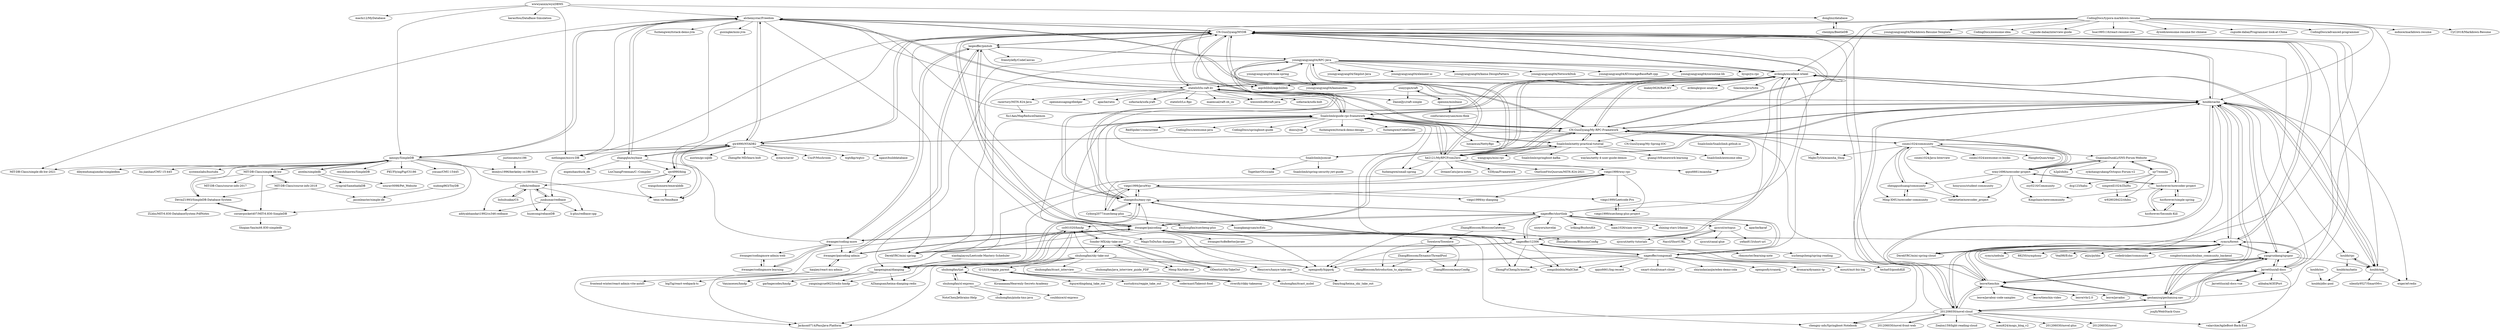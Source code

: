 digraph G {
"alchemystar/Freedom" -> "CN-GuoZiyang/MYDB"
"alchemystar/Freedom" -> "stateIs0/lu-raft-kv"
"alchemystar/Freedom" -> "qw4990/NYADB2"
"alchemystar/Freedom" -> "fuzhengwei/itstack-demo-jvm" ["e"=1]
"alchemystar/Freedom" -> "guxingke/mini-jvm" ["e"=1]
"alchemystar/Freedom" -> "iamxpy/SimpleDB"
"alchemystar/Freedom" -> "qw4990/blog"
"alchemystar/Freedom" -> "zhangqhn/mybase"
"alchemystar/Freedom" -> "Snailclimb/guide-rpc-framework"
"alchemystar/Freedom" -> "nothingax/micro-DB"
"alchemystar/Freedom" -> "CN-GuoZiyang/My-RPC-Framework"
"alchemystar/Freedom" -> "wenweihu86/raft-java" ["e"=1]
"alchemystar/Freedom" -> "MIT-DB-Class/simple-db-hw-2021" ["e"=1]
"alchemystar/Freedom" -> "DerekYRC/mini-spring" ["e"=1]
"alchemystar/Freedom" -> "DerekYRC/mini-spring-cloud" ["e"=1]
"MIT-DB-Class/course-info-2018" -> "MIT-DB-Class/simple-db-hw"
"MIT-DB-Class/course-info-2018" -> "jasonleaster/simple-db"
"MIT-DB-Class/course-info-2018" -> "DevinZ1993/SimpleDB-Database-System"
"stateIs0/lu-raft-kv" -> "wenweihu86/raft-java" ["e"=1]
"stateIs0/lu-raft-kv" -> "CN-GuoZiyang/MYDB"
"stateIs0/lu-raft-kv" -> "sofastack/sofa-jraft" ["e"=1]
"stateIs0/lu-raft-kv" -> "stateIs0/Lu-Rpc" ["e"=1]
"stateIs0/lu-raft-kv" -> "alchemystar/Freedom"
"stateIs0/lu-raft-kv" -> "erdengk/excellent-wheel"
"stateIs0/lu-raft-kv" -> "DanielJyc/raft-simple"
"stateIs0/lu-raft-kv" -> "Snailclimb/guide-rpc-framework"
"stateIs0/lu-raft-kv" -> "maemual/raft-zh_cn" ["e"=1]
"stateIs0/lu-raft-kv" -> "sofastack/sofa-bolt" ["e"=1]
"stateIs0/lu-raft-kv" -> "CN-GuoZiyang/My-RPC-Framework"
"stateIs0/lu-raft-kv" -> "razertory/MIT6.824-Java"
"stateIs0/lu-raft-kv" -> "openmessaging/dledger" ["e"=1]
"stateIs0/lu-raft-kv" -> "houbb/cache"
"stateIs0/lu-raft-kv" -> "apache/ratis" ["e"=1]
"GuannanDunkLi/SNS-Forum-Website" -> "wmy1696/nowcoder-project"
"GuannanDunkLi/SNS-Forum-Website" -> "hzcforever/nowcoder-project"
"GuannanDunkLi/SNS-Forum-Website" -> "sjr7/wenda"
"GuannanDunkLi/SNS-Forum-Website" -> "h2pl/zhihu" ["e"=1]
"GuannanDunkLi/SNS-Forum-Website" -> "zsy0216/Community"
"GuannanDunkLi/SNS-Forum-Website" -> "zykzhangyukang/Octopus-Forum-v2" ["e"=1]
"wwwyanxin/wyxDBMS" -> "machi12/MyDatabase"
"wwwyanxin/wyxDBMS" -> "karasHou/DataBase-Simulation"
"wwwyanxin/wyxDBMS" -> "nothingax/micro-DB"
"wwwyanxin/wyxDBMS" -> "iamxpy/SimpleDB"
"wwwyanxin/wyxDBMS" -> "donglinz/database"
"wwwyanxin/wyxDBMS" -> "alchemystar/Freedom"
"openinx/minibase" -> "xnnyygn/xraft"
"openinx/minibase" -> "confucianzuoyuan/mini-flink" ["e"=1]
"zhangqhn/mybase" -> "qw4990/NYADB2"
"zhangqhn/mybase" -> "tenn-cn/TennBase"
"zhangqhn/mybase" -> "alchemystar/Freedom"
"zhangqhn/mybase" -> "enpeizhao/duck_db" ["e"=1]
"zhangqhn/mybase" -> "qw4990/blog"
"zhangqhn/mybase" -> "LiuChangFreeman/C--Compiler" ["e"=1]
"wangzhonnew/emeralddb" -> "qw4990/blog"
"wangzhonnew/emeralddb" -> "tenn-cn/TennBase"
"MIT-DB-Class/simple-db-hw" -> "MIT-DB-Class/course-info-2018"
"MIT-DB-Class/simple-db-hw" -> "cornerpocket407/MIT-6.830-SimpleDB"
"MIT-DB-Class/simple-db-hw" -> "MIT-DB-Class/course-info-2017"
"MIT-DB-Class/simple-db-hw" -> "DevinZ1993/SimpleDB-Database-System"
"MIT-DB-Class/simple-db-hw" -> "iamxpy/SimpleDB"
"yifeih/redbase" -> "junkumar/redbase"
"yifeih/redbase" -> "huzecong/rebaseDB"
"yifeih/redbase" -> "adityabhandari1992/cs346-redbase"
"yifeih/redbase" -> "li-plus/redbase-cpp"
"yifeih/redbase" -> "lishuhuakai/CS"
"xnnyygn/xraft" -> "wenweihu86/raft-java" ["e"=1]
"xnnyygn/xraft" -> "openinx/minibase"
"xnnyygn/xraft" -> "DanielJyc/raft-simple"
"sjr7/wenda" -> "songwell1024/ZhiHu"
"sjr7/wenda" -> "dcg123/hahu"
"sjr7/wenda" -> "GuannanDunkLi/SNS-Forum-Website"
"sjr7/wenda" -> "w928028422/zhihu"
"hzcforever/Seconds-Kill" -> "hzcforever/simple-spring"
"hzcforever/Seconds-Kill" -> "hzcforever/nowcoder-project"
"xudong963/ToyDB" -> "jasonleaster/simple-db"
"hzcforever/nowcoder-project" -> "hzcforever/Seconds-Kill"
"hzcforever/nowcoder-project" -> "hzcforever/simple-spring"
"hzcforever/nowcoder-project" -> "wmy1696/nowcoder-project"
"hzcforever/nowcoder-project" -> "GuannanDunkLi/SNS-Forum-Website"
"hzcforever/nowcoder-project" -> "Kingshaoc/newcommunity"
"songwell1024/ZhiHu" -> "w928028422/zhihu"
"hzcforever/simple-spring" -> "hzcforever/Seconds-Kill"
"hzcforever/simple-spring" -> "hzcforever/nowcoder-project"
"justinsuen/cs186" -> "leonlyu1996/berkeley-cs186-fa18"
"Snailclimb/guide-rpc-framework" -> "CN-GuoZiyang/My-RPC-Framework"
"Snailclimb/guide-rpc-framework" -> "DerekYRC/mini-spring" ["e"=1]
"Snailclimb/guide-rpc-framework" -> "luxiaoxun/NettyRpc" ["e"=1]
"Snailclimb/guide-rpc-framework" -> "CN-GuoZiyang/MYDB"
"Snailclimb/guide-rpc-framework" -> "RedSpider1/concurrent" ["e"=1]
"Snailclimb/guide-rpc-framework" -> "opengoofy/hippo4j" ["e"=1]
"Snailclimb/guide-rpc-framework" -> "CodingDocs/awesome-java" ["e"=1]
"Snailclimb/guide-rpc-framework" -> "fuzhengwei/small-spring" ["e"=1]
"Snailclimb/guide-rpc-framework" -> "he2121/MyRPCFromZero"
"Snailclimb/guide-rpc-framework" -> "CodingDocs/springboot-guide" ["e"=1]
"Snailclimb/guide-rpc-framework" -> "doocs/jvm" ["e"=1]
"Snailclimb/guide-rpc-framework" -> "erdengk/excellent-wheel"
"Snailclimb/guide-rpc-framework" -> "fuzhengwei/itstack-demo-design" ["e"=1]
"Snailclimb/guide-rpc-framework" -> "Snailclimb/netty-practical-tutorial"
"Snailclimb/guide-rpc-framework" -> "fuzhengwei/CodeGuide" ["e"=1]
"CN-GuoZiyang/My-RPC-Framework" -> "Snailclimb/guide-rpc-framework"
"CN-GuoZiyang/My-RPC-Framework" -> "CN-GuoZiyang/MYDB"
"CN-GuoZiyang/My-RPC-Framework" -> "he2121/MyRPCFromZero"
"CN-GuoZiyang/My-RPC-Framework" -> "erdengk/excellent-wheel"
"CN-GuoZiyang/My-RPC-Framework" -> "houbb/cache"
"CN-GuoZiyang/My-RPC-Framework" -> "cosen1024/community"
"CN-GuoZiyang/My-RPC-Framework" -> "stateIs0/lu-raft-kv"
"CN-GuoZiyang/My-RPC-Framework" -> "luxiaoxun/NettyRpc" ["e"=1]
"CN-GuoZiyang/My-RPC-Framework" -> "wmy1696/nowcoder-project"
"CN-GuoZiyang/My-RPC-Framework" -> "qqxx6661/miaosha" ["e"=1]
"CN-GuoZiyang/My-RPC-Framework" -> "qw4990/NYADB2"
"CN-GuoZiyang/My-RPC-Framework" -> "Snailclimb/netty-practical-tutorial"
"CN-GuoZiyang/My-RPC-Framework" -> "CN-GuoZiyang/My-Spring-IOC"
"CN-GuoZiyang/My-RPC-Framework" -> "MaJesTySA/miaosha_Shop" ["e"=1]
"CN-GuoZiyang/My-RPC-Framework" -> "alchemystar/Freedom"
"he2121/MyRPCFromZero" -> "CN-GuoZiyang/My-RPC-Framework"
"he2121/MyRPCFromZero" -> "youngyangyang04/RPC-Java"
"he2121/MyRPCFromZero" -> "Snailclimb/guide-rpc-framework"
"he2121/MyRPCFromZero" -> "erdengk/excellent-wheel"
"he2121/MyRPCFromZero" -> "CN-GuoZiyang/MYDB"
"he2121/MyRPCFromZero" -> "stateIs0/lu-raft-kv"
"he2121/MyRPCFromZero" -> "houbb/cache"
"he2121/MyRPCFromZero" -> "Snailclimb/netty-practical-tutorial"
"he2121/MyRPCFromZero" -> "fuzhengwei/small-spring" ["e"=1]
"he2121/MyRPCFromZero" -> "DerekYRC/mini-spring" ["e"=1]
"he2121/MyRPCFromZero" -> "YZHyaa/Framework"
"he2121/MyRPCFromZero" -> "viego1999/wxy-rpc"
"he2121/MyRPCFromZero" -> "OneSizeFitsQuorum/MIT6.824-2021" ["e"=1]
"he2121/MyRPCFromZero" -> "DreamCats/java-notes" ["e"=1]
"he2121/MyRPCFromZero" -> "qqxx6661/miaosha" ["e"=1]
"CodingDocs/typora-markdown-resume" -> "yangrunkang/upupor"
"CodingDocs/typora-markdown-resume" -> "mdnice/markdown-resume" ["e"=1]
"CodingDocs/typora-markdown-resume" -> "CyC2018/Markdown-Resume" ["e"=1]
"CodingDocs/typora-markdown-resume" -> "youngyangyang04/Markdown-Resume-Template" ["e"=1]
"CodingDocs/typora-markdown-resume" -> "CodingDocs/awesome-idea" ["e"=1]
"CodingDocs/typora-markdown-resume" -> "csguide-dabai/interview-guide" ["e"=1]
"CodingDocs/typora-markdown-resume" -> "Snailclimb/netty-practical-tutorial"
"CodingDocs/typora-markdown-resume" -> "erdengk/excellent-wheel"
"CodingDocs/typora-markdown-resume" -> "hua1995116/react-resume-site" ["e"=1]
"CodingDocs/typora-markdown-resume" -> "CN-GuoZiyang/MYDB"
"CodingDocs/typora-markdown-resume" -> "dyweb/awesome-resume-for-chinese" ["e"=1]
"CodingDocs/typora-markdown-resume" -> "csguide-dabai/Programmer-look-at-China" ["e"=1]
"CodingDocs/typora-markdown-resume" -> "CodingDocs/advanced-programmer" ["e"=1]
"CodingDocs/typora-markdown-resume" -> "Snailclimb/guide-rpc-framework"
"CodingDocs/typora-markdown-resume" -> "houbb/cache"
"rymcu/forest" -> "rymcu/nebula"
"rymcu/forest" -> "yangrunkang/upupor"
"rymcu/forest" -> "itwanger/paicoding"
"rymcu/forest" -> "geshanzsq/geshanzsq-nav"
"rymcu/forest" -> "houbb/cache"
"rymcu/forest" -> "lenve/tienchin"
"rymcu/forest" -> "201206030/novel-cloud"
"rymcu/forest" -> "CN-GuoZiyang/MYDB"
"rymcu/forest" -> "DerekYRC/mini-spring-cloud" ["e"=1]
"rymcu/forest" -> "88250/symphony" ["e"=1]
"rymcu/forest" -> "Veal98/Echo" ["e"=1]
"rymcu/forest" -> "atjiu/pybbs" ["e"=1]
"rymcu/forest" -> "Jarrettluo/all-docs"
"rymcu/forest" -> "codedrinker/community" ["e"=1]
"rymcu/forest" -> "songboriceman/doubao_community_backend" ["e"=1]
"rymcu/nebula" -> "rymcu/forest"
"wmy1696/nowcoder-project" -> "GuannanDunkLi/SNS-Forum-Website"
"wmy1696/nowcoder-project" -> "hzcforever/nowcoder-project"
"wmy1696/nowcoder-project" -> "Kingshaoc/newcommunity"
"wmy1696/nowcoder-project" -> "cosen1024/community"
"wmy1696/nowcoder-project" -> "tietietietie/nowcoder_project"
"wmy1696/nowcoder-project" -> "zsy0216/Community"
"wmy1696/nowcoder-project" -> "zhengguohuang/community"
"wmy1696/nowcoder-project" -> "houyuzzz/student-community"
"wmy1696/nowcoder-project" -> "CN-GuoZiyang/My-RPC-Framework"
"houbb/cache" -> "yangrunkang/upupor"
"houbb/cache" -> "geshanzsq/geshanzsq-nav"
"houbb/cache" -> "houbb/mq"
"houbb/cache" -> "CN-GuoZiyang/MYDB"
"houbb/cache" -> "erdengk/excellent-wheel"
"houbb/cache" -> "lenve/tienchin"
"houbb/cache" -> "wiqer/ef-redis"
"houbb/cache" -> "CN-GuoZiyang/My-RPC-Framework"
"houbb/cache" -> "rymcu/forest"
"houbb/cache" -> "houbb/rpc"
"houbb/cache" -> "Snailclimb/guide-rpc-framework"
"houbb/cache" -> "201206030/novel-cloud"
"houbb/cache" -> "stateIs0/lu-raft-kv"
"houbb/cache" -> "he2121/MyRPCFromZero"
"houbb/cache" -> "DerekYRC/mini-spring-cloud" ["e"=1]
"Snailclimb/netty-practical-tutorial" -> "Snailclimb/guide-rpc-framework"
"Snailclimb/netty-practical-tutorial" -> "Snailclimb/jsoncat"
"Snailclimb/netty-practical-tutorial" -> "guang19/framework-learning" ["e"=1]
"Snailclimb/netty-practical-tutorial" -> "CN-GuoZiyang/My-RPC-Framework"
"Snailclimb/netty-practical-tutorial" -> "Snailclimb/awesome-idea"
"Snailclimb/netty-practical-tutorial" -> "wangyapu/mini-rpc" ["e"=1]
"Snailclimb/netty-practical-tutorial" -> "he2121/MyRPCFromZero"
"Snailclimb/netty-practical-tutorial" -> "Snailclimb/springboot-kafka"
"Snailclimb/netty-practical-tutorial" -> "waylau/netty-4-user-guide-demos" ["e"=1]
"cosen1024/community" -> "wmy1696/nowcoder-project"
"cosen1024/community" -> "zhengguohuang/community"
"cosen1024/community" -> "CN-GuoZiyang/My-RPC-Framework"
"cosen1024/community" -> "tietietietie/nowcoder_project"
"cosen1024/community" -> "cosen1024/awesome-cs-books" ["e"=1]
"cosen1024/community" -> "Ming-XMU/nowcoder-community"
"cosen1024/community" -> "GuannanDunkLi/SNS-Forum-Website"
"cosen1024/community" -> "HangboQuan/wego" ["e"=1]
"cosen1024/community" -> "cosen1024/Java-Interview" ["e"=1]
"cosen1024/community" -> "houbb/cache"
"cosen1024/community" -> "MaJesTySA/miaosha_Shop" ["e"=1]
"201206030/novel-cloud" -> "201206030/novel-plus" ["e"=1]
"201206030/novel-cloud" -> "201206030/novel" ["e"=1]
"201206030/novel-cloud" -> "201206030/novel-front-web"
"201206030/novel-cloud" -> "yangrunkang/upupor"
"201206030/novel-cloud" -> "Zealon159/light-reading-cloud" ["e"=1]
"201206030/novel-cloud" -> "houbb/cache"
"201206030/novel-cloud" -> "rymcu/forest"
"201206030/novel-cloud" -> "geshanzsq/geshanzsq-nav"
"201206030/novel-cloud" -> "Jackson0714/PassJava-Platform" ["e"=1]
"201206030/novel-cloud" -> "lenve/tienchin"
"201206030/novel-cloud" -> "chengxy-nds/Springboot-Notebook" ["e"=1]
"201206030/novel-cloud" -> "CN-GuoZiyang/MYDB"
"201206030/novel-cloud" -> "moxi624/mogu_blog_v2" ["e"=1]
"201206030/novel-cloud" -> "Snailclimb/guide-rpc-framework"
"201206030/novel-cloud" -> "valarchie/AgileBoot-Back-End" ["e"=1]
"awelm/simpledb" -> "ryogrid/SamehadaDB" ["e"=1]
"awelm/simpledb" -> "iamxpy/SimpleDB"
"awelm/simpledb" -> "sourav0098/Pet_Website"
"junkumar/redbase" -> "yifeih/redbase"
"junkumar/redbase" -> "adityabhandari1992/cs346-redbase"
"junkumar/redbase" -> "li-plus/redbase-cpp"
"junkumar/redbase" -> "huzecong/rebaseDB"
"Snailclimb/Snailclimb.github.io" -> "Snailclimb/awesome-idea"
"Snailclimb/jsoncat" -> "Snailclimb/netty-practical-tutorial"
"Snailclimb/jsoncat" -> "Snailclimb/guide-rpc-framework"
"Snailclimb/jsoncat" -> "TogetherOS/cicada" ["e"=1]
"Snailclimb/jsoncat" -> "Snailclimb/spring-security-jwt-guide" ["e"=1]
"houbb/mybatis" -> "houbb/jdbc-pool"
"houbb/rpc" -> "houbb/mq"
"houbb/rpc" -> "houbb/mybatis"
"houbb/ioc" -> "houbb/jdbc-pool"
"zjcscut/octopus" -> "Naccl/ShortURL"
"zjcscut/octopus" -> "zjcscut/canal-glue"
"zjcscut/octopus" -> "yefan813/short-url"
"zjcscut/octopus" -> "zjcscut/netty-tutorials"
"geshanzsq/geshanzsq-nav" -> "yangrunkang/upupor"
"geshanzsq/geshanzsq-nav" -> "houbb/cache"
"geshanzsq/geshanzsq-nav" -> "lenve/tienchin"
"geshanzsq/geshanzsq-nav" -> "Jarrettluo/all-docs"
"geshanzsq/geshanzsq-nav" -> "rymcu/forest"
"geshanzsq/geshanzsq-nav" -> "jsnjfz/WebStack-Guns" ["e"=1]
"geshanzsq/geshanzsq-nav" -> "201206030/novel-cloud"
"geshanzsq/geshanzsq-nav" -> "CN-GuoZiyang/MYDB"
"razertory/MIT6.824-Java" -> "Xu1Aan/MapReduceDaemon"
"zhengguohuang/community" -> "Ming-XMU/nowcoder-community"
"zhengguohuang/community" -> "cosen1024/community"
"zhengguohuang/community" -> "tietietietie/nowcoder_project"
"Naccl/ShortURL" -> "zjcscut/octopus"
"yangrunkang/upupor" -> "geshanzsq/geshanzsq-nav"
"yangrunkang/upupor" -> "houbb/cache"
"yangrunkang/upupor" -> "rymcu/forest"
"yangrunkang/upupor" -> "lenve/tienchin"
"yangrunkang/upupor" -> "Jarrettluo/all-docs"
"yangrunkang/upupor" -> "201206030/novel-cloud"
"yangrunkang/upupor" -> "houbb/mq"
"itwanger/coding-more" -> "itwanger/codingmore-learning"
"itwanger/coding-more" -> "itwanger/codingmore-admin-web"
"itwanger/coding-more" -> "laigeoffer/pmhub"
"itwanger/coding-more" -> "itwanger/paicoding"
"itwanger/coding-more" -> "itwanger/paicoding-admin"
"itwanger/coding-more" -> "CN-GuoZiyang/MYDB"
"lenve/tienchin" -> "yangrunkang/upupor"
"lenve/tienchin" -> "geshanzsq/geshanzsq-nav"
"lenve/tienchin" -> "lenve/tienchin-video" ["e"=1]
"lenve/tienchin" -> "houbb/cache"
"lenve/tienchin" -> "rymcu/forest"
"lenve/tienchin" -> "201206030/novel-cloud"
"lenve/tienchin" -> "Jarrettluo/all-docs"
"lenve/tienchin" -> "lenve/vhr2.0"
"lenve/tienchin" -> "lenve/javadoc" ["e"=1]
"lenve/tienchin" -> "CN-GuoZiyang/MYDB"
"lenve/tienchin" -> "lenve/javaboy-code-samples" ["e"=1]
"CN-GuoZiyang/MYDB" -> "erdengk/excellent-wheel"
"CN-GuoZiyang/MYDB" -> "houbb/cache"
"CN-GuoZiyang/MYDB" -> "qw4990/NYADB2"
"CN-GuoZiyang/MYDB" -> "CN-GuoZiyang/My-RPC-Framework"
"CN-GuoZiyang/MYDB" -> "stateIs0/lu-raft-kv"
"CN-GuoZiyang/MYDB" -> "itwanger/paicoding"
"CN-GuoZiyang/MYDB" -> "Snailclimb/guide-rpc-framework"
"CN-GuoZiyang/MYDB" -> "alchemystar/Freedom"
"CN-GuoZiyang/MYDB" -> "he2121/MyRPCFromZero"
"CN-GuoZiyang/MYDB" -> "DerekYRC/mini-spring-cloud" ["e"=1]
"CN-GuoZiyang/MYDB" -> "opengoofy/hippo4j" ["e"=1]
"CN-GuoZiyang/MYDB" -> "laigeoffer/pmhub"
"CN-GuoZiyang/MYDB" -> "houbb/mq"
"CN-GuoZiyang/MYDB" -> "nothingax/micro-DB"
"CN-GuoZiyang/MYDB" -> "rymcu/forest"
"Jarrettluo/all-docs" -> "Jarrettluo/all-docs-vue"
"Jarrettluo/all-docs" -> "geshanzsq/geshanzsq-nav"
"Jarrettluo/all-docs" -> "yangrunkang/upupor"
"Jarrettluo/all-docs" -> "rymcu/forest"
"Jarrettluo/all-docs" -> "houbb/cache"
"Jarrettluo/all-docs" -> "lenve/tienchin"
"Jarrettluo/all-docs" -> "valarchie/AgileBoot-Back-End" ["e"=1]
"Jarrettluo/all-docs" -> "CN-GuoZiyang/MYDB"
"Jarrettluo/all-docs" -> "alibaba/AGEIPort" ["e"=1]
"201206030/novel-front-web" -> "201206030/novel-cloud"
"itwanger/codingmore-learning" -> "itwanger/codingmore-admin-web"
"itwanger/codingmore-learning" -> "itwanger/coding-more"
"itwanger/codingmore-admin-web" -> "itwanger/codingmore-learning"
"Ming-XMU/nowcoder-community" -> "zhengguohuang/community"
"houbb/mq" -> "houbb/cache"
"houbb/mq" -> "houbb/rpc"
"houbb/mq" -> "silently9527/SmartMvc" ["e"=1]
"houbb/mq" -> "erdengk/excellent-wheel"
"houbb/mq" -> "wiqer/ef-redis"
"chenbjin/BeetleDB" -> "donglinz/database"
"viego1999/Leetcode-Pro" -> "viego1999/xuecheng-plus-project"
"itwanger/paicoding" -> "itwanger/paicoding-admin"
"itwanger/paicoding" -> "CN-GuoZiyang/MYDB"
"itwanger/paicoding" -> "laigeoffer/pmhub"
"itwanger/paicoding" -> "rymcu/forest"
"itwanger/paicoding" -> "erdengk/excellent-wheel"
"itwanger/paicoding" -> "itwanger/toBeBetterJavaer" ["e"=1]
"itwanger/paicoding" -> "Jackson0714/PassJava-Platform" ["e"=1]
"itwanger/paicoding" -> "opengoofy/hippo4j" ["e"=1]
"itwanger/paicoding" -> "chengxy-nds/Springboot-Notebook" ["e"=1]
"itwanger/paicoding" -> "zongzibinbin/MallChat" ["e"=1]
"itwanger/paicoding" -> "ZhongFuCheng3y/austin" ["e"=1]
"itwanger/paicoding" -> "nageoffer/12306"
"itwanger/paicoding" -> "DerekYRC/mini-spring" ["e"=1]
"itwanger/paicoding" -> "Snailclimb/guide-rpc-framework"
"itwanger/paicoding" -> "itwanger/coding-more"
"erdengk/excellent-wheel" -> "shaogezhu/easy-rpc"
"erdengk/excellent-wheel" -> "CN-GuoZiyang/MYDB"
"erdengk/excellent-wheel" -> "houbb/cache"
"erdengk/excellent-wheel" -> "stateIs0/lu-raft-kv"
"erdengk/excellent-wheel" -> "he2121/MyRPCFromZero"
"erdengk/excellent-wheel" -> "houbb/mq"
"erdengk/excellent-wheel" -> "CN-GuoZiyang/My-RPC-Framework"
"erdengk/excellent-wheel" -> "Snailclimb/guide-rpc-framework"
"erdengk/excellent-wheel" -> "itwanger/paicoding"
"erdengk/excellent-wheel" -> "leakey0626/Raft-KV"
"erdengk/excellent-wheel" -> "erdengk/gsoc-analyse" ["e"=1]
"erdengk/excellent-wheel" -> "nageoffer/12306"
"erdengk/excellent-wheel" -> "aigcbilibili/aigcbilibili" ["e"=1]
"erdengk/excellent-wheel" -> "Seazean/JavaNote" ["e"=1]
"erdengk/excellent-wheel" -> "DerekYRC/mini-spring" ["e"=1]
"Cyborg2077/xuecheng-plus" -> "viego1999/JavaWxy"
"Cyborg2077/xuecheng-plus" -> "shaogezhu/easy-rpc"
"Cyborg2077/xuecheng-plus" -> "viego1999/wxy-rpc"
"Cyborg2077/xuecheng-plus" -> "shuhongfan/xuecheng-plus"
"Cyborg2077/xuecheng-plus" -> "huangkangyuan/xcEdu" ["e"=1]
"Q-1515/reggie_parent" -> "riverify/rikky-takeaway"
"Q-1515/reggie_parent" -> "xustudyxu/reggie_take_out"
"Q-1515/reggie_parent" -> "codermast/Takeout-food"
"Q-1515/reggie_parent" -> "itguye/dingdang_take_out"
"riverify/rikky-takeaway" -> "Q-1515/reggie_parent"
"qw4990/NYADB2" -> "qw4990/blog"
"qw4990/NYADB2" -> "CN-GuoZiyang/MYDB"
"qw4990/NYADB2" -> "alchemystar/Freedom"
"qw4990/NYADB2" -> "zhangqhn/mybase"
"qw4990/NYADB2" -> "iamxpy/SimpleDB"
"qw4990/NYADB2" -> "UncP/Mushroom" ["e"=1]
"qw4990/NYADB2" -> "wgtdkp/wgtcc" ["e"=1]
"qw4990/NYADB2" -> "CN-GuoZiyang/My-RPC-Framework"
"qw4990/NYADB2" -> "tenn-cn/TennBase"
"qw4990/NYADB2" -> "ngaut/builddatabase" ["e"=1]
"qw4990/NYADB2" -> "auxten/go-sqldb" ["e"=1]
"qw4990/NYADB2" -> "ZhengHe-MD/learn-bolt" ["e"=1]
"qw4990/NYADB2" -> "zyearn/zaver" ["e"=1]
"qw4990/NYADB2" -> "junkumar/redbase"
"qw4990/NYADB2" -> "nothingax/micro-DB"
"cs001020/hmdp" -> "haopengmai/dianping"
"cs001020/hmdp" -> "AZhangsan/heima-dianping-redis"
"cs001020/hmdp" -> "MagicToDo/hm-dianping"
"cs001020/hmdp" -> "Sonder-MX/sky-take-out"
"cs001020/hmdp" -> "Vanzaseses/hmdp"
"cs001020/hmdp" -> "yangxingyue0623/redis-hmdp"
"itwanger/paicoding-admin" -> "itwanger/paicoding"
"itwanger/paicoding-admin" -> "laigeoffer/pmhub"
"itwanger/paicoding-admin" -> "haojiey/react-mu-admin"
"viego1999/wxy-rpc" -> "viego1999/xy-dianping"
"viego1999/wxy-rpc" -> "viego1999/JavaWxy"
"viego1999/wxy-rpc" -> "viego1999/xuecheng-plus-project"
"viego1999/wxy-rpc" -> "viego1999/Leetcode-Pro"
"Jarrettluo/all-docs-vue" -> "Jarrettluo/all-docs"
"nageoffer/12306" -> "nageoffer/shortlink"
"nageoffer/12306" -> "nageoffer/congomall"
"nageoffer/12306" -> "opengoofy/hippo4j" ["e"=1]
"nageoffer/12306" -> "erdengk/excellent-wheel"
"nageoffer/12306" -> "itwanger/paicoding"
"nageoffer/12306" -> "zongzibinbin/MallChat" ["e"=1]
"nageoffer/12306" -> "DerekYRC/mini-spring" ["e"=1]
"nageoffer/12306" -> "shaogezhu/easy-rpc"
"nageoffer/12306" -> "Snailclimb/guide-rpc-framework"
"nageoffer/12306" -> "chengxy-nds/Springboot-Notebook" ["e"=1]
"nageoffer/12306" -> "Jackson0714/PassJava-Platform" ["e"=1]
"nageoffer/12306" -> "xuchengsheng/spring-reading" ["e"=1]
"nageoffer/12306" -> "ZhongFuCheng3y/austin" ["e"=1]
"nageoffer/12306" -> "techa03/goodsKill" ["e"=1]
"nageoffer/12306" -> "rbmonster/learning-note" ["e"=1]
"shuhongfan/sky-take-out" -> "Sonder-MX/sky-take-out"
"shuhongfan/sky-take-out" -> "ODentist/SkyTakeOut"
"shuhongfan/sky-take-out" -> "cs001020/hmdp"
"shuhongfan/sky-take-out" -> "shuhongfan/itcast_interview"
"shuhongfan/sky-take-out" -> "riverify/rikky-takeaway"
"shuhongfan/sky-take-out" -> "shuhongfan/tjxt"
"shuhongfan/sky-take-out" -> "haopengmai/dianping"
"shuhongfan/sky-take-out" -> "Q-1515/reggie_parent"
"shuhongfan/sky-take-out" -> "Meng-Xin/take-out" ["e"=1]
"shuhongfan/sky-take-out" -> "Henryers/hanye-take-out"
"shuhongfan/itcast_interview" -> "shuhongfan/itcast_msbd"
"ODentist/SkyTakeOut" -> "Sonder-MX/sky-take-out"
"nageoffer/congomall" -> "nageoffer/12306"
"nageoffer/congomall" -> "nageoffer/shortlink"
"nageoffer/congomall" -> "opengoofy/hippo4j" ["e"=1]
"nageoffer/congomall" -> "opengoofy/crane4j" ["e"=1]
"nageoffer/congomall" -> "dromara/dynamic-tp" ["e"=1]
"nageoffer/congomall" -> "techa03/goodsKill" ["e"=1]
"nageoffer/congomall" -> "mouzt/mzt-biz-log" ["e"=1]
"nageoffer/congomall" -> "erdengk/excellent-wheel"
"nageoffer/congomall" -> "qqxx6661/log-record" ["e"=1]
"nageoffer/congomall" -> "zongzibinbin/MallChat" ["e"=1]
"nageoffer/congomall" -> "smart-cloud/smart-cloud" ["e"=1]
"nageoffer/congomall" -> "shiyindaxiaojie/eden-demo-cola" ["e"=1]
"nageoffer/congomall" -> "Jackson0714/PassJava-Platform" ["e"=1]
"nageoffer/congomall" -> "ZhongFuCheng3y/austin" ["e"=1]
"nageoffer/congomall" -> "itwanger/paicoding"
"shaogezhu/easy-rpc" -> "erdengk/excellent-wheel"
"shaogezhu/easy-rpc" -> "viego1999/wxy-rpc"
"shaogezhu/easy-rpc" -> "haopengmai/dianping"
"shaogezhu/easy-rpc" -> "viego1999/JavaWxy"
"shaogezhu/easy-rpc" -> "Cyborg2077/xuecheng-plus"
"shaogezhu/easy-rpc" -> "houbb/cache"
"shaogezhu/easy-rpc" -> "CN-GuoZiyang/MYDB"
"shaogezhu/easy-rpc" -> "itwanger/paicoding"
"shaogezhu/easy-rpc" -> "nageoffer/12306"
"shaogezhu/easy-rpc" -> "Snailclimb/guide-rpc-framework"
"shaogezhu/easy-rpc" -> "nageoffer/shortlink"
"shaogezhu/easy-rpc" -> "youngyangyang04/RPC-Java"
"shuhongfan/java_interview_guide_PDF" -> "shuhongfan/itcast_msbd"
"Sonder-MX/sky-take-out" -> "shuhongfan/sky-take-out"
"Sonder-MX/sky-take-out" -> "ODentist/SkyTakeOut"
"Sonder-MX/sky-take-out" -> "Henryers/hanye-take-out"
"Sonder-MX/sky-take-out" -> "cs001020/hmdp"
"Sonder-MX/sky-take-out" -> "Meng-Xin/take-out" ["e"=1]
"lishuhuakai/CS" -> "yifeih/redbase"
"shuhongfan/tjxt" -> "Kiraaaaaaa/Heavenly-Secrets-Academy"
"shuhongfan/tjxt" -> "shuhongfan/sl-express"
"shuhongfan/sl-express" -> "shuhongfan/tjxt"
"shuhongfan/sl-express" -> "couldnice/sl-express"
"shuhongfan/sl-express" -> "NotoChen/Jetbrains-Help" ["e"=1]
"shuhongfan/sl-express" -> "shuhongfan/pinda-tms-java"
"haojiey/react-mu-admin" -> "frontend-winter/react-admin-vite-antd5" ["e"=1]
"haojiey/react-mu-admin" -> "itwanger/paicoding-admin"
"haojiey/react-mu-admin" -> "bigTig/react-webpack-ts"
"Towelove/Towelove" -> "ZhangBlossom/DynamicThreadPool"
"Towelove/Towelove" -> "ZhangBlossom/Introduction_to_algorithm"
"Towelove/Towelove" -> "ZhangBlossom/easyConfig"
"DevinZ1993/SimpleDB-Database-System" -> "cornerpocket407/MIT-6.830-SimpleDB"
"DevinZ1993/SimpleDB-Database-System" -> "ZLhhs/MIT-6.830-DatabaseSystem-PdfNotes" ["e"=1]
"ZhangBlossom/DynamicThreadPool" -> "ZhangBlossom/Introduction_to_algorithm"
"ZhangBlossom/DynamicThreadPool" -> "ZhangBlossom/easyConfig"
"nageoffer/shortlink" -> "nageoffer/12306"
"nageoffer/shortlink" -> "nageoffer/congomall"
"nageoffer/shortlink" -> "usoyoru/novelai" ["e"=1]
"nageoffer/shortlink" -> "lctking/BuzhouKit" ["e"=1]
"nageoffer/shortlink" -> "erdengk/excellent-wheel"
"nageoffer/shortlink" -> "ZhangBlossom/BlossomGateway"
"nageoffer/shortlink" -> "shaogezhu/easy-rpc"
"nageoffer/shortlink" -> "opengoofy/hippo4j" ["e"=1]
"nageoffer/shortlink" -> "itwanger/paicoding"
"nageoffer/shortlink" -> "cs001020/hmdp"
"nageoffer/shortlink" -> "zjcscut/octopus"
"nageoffer/shortlink" -> "siam1026/siam-server" ["e"=1]
"nageoffer/shortlink" -> "shining-stars-l/damai" ["e"=1]
"nageoffer/shortlink" -> "apache/karaf" ["e"=1]
"nageoffer/shortlink" -> "CN-GuoZiyang/MYDB"
"youngyangyang04/RPC-Java" -> "youngyangyang04/mini-spring"
"youngyangyang04/RPC-Java" -> "he2121/MyRPCFromZero"
"youngyangyang04/RPC-Java" -> "youngyangyang04/NetworkDisk"
"youngyangyang04/RPC-Java" -> "aigcbilibili/aigcbilibili" ["e"=1]
"youngyangyang04/RPC-Java" -> "youngyangyang04/KVstorageBaseRaft-cpp" ["e"=1]
"youngyangyang04/RPC-Java" -> "youngyangyang04/coroutine-lib" ["e"=1]
"youngyangyang04/RPC-Java" -> "liyupi/yu-rpc" ["e"=1]
"youngyangyang04/RPC-Java" -> "youngyangyang04/Skiplist-Java"
"youngyangyang04/RPC-Java" -> "laigeoffer/pmhub"
"youngyangyang04/RPC-Java" -> "youngyangyang04/kamanotes"
"youngyangyang04/RPC-Java" -> "erdengk/excellent-wheel"
"youngyangyang04/RPC-Java" -> "youngyangyang04/element-ui"
"youngyangyang04/RPC-Java" -> "haopengmai/dianping"
"youngyangyang04/RPC-Java" -> "youngyangyang04/kama-DesignPattern" ["e"=1]
"youngyangyang04/RPC-Java" -> "shaogezhu/easy-rpc"
"viego1999/JavaWxy" -> "viego1999/wxy-rpc"
"viego1999/JavaWxy" -> "viego1999/Leetcode-Pro"
"viego1999/JavaWxy" -> "viego1999/xy-dianping"
"viego1999/JavaWxy" -> "haopengmai/dianping"
"viego1999/JavaWxy" -> "shaogezhu/easy-rpc"
"viego1999/JavaWxy" -> "Cyborg2077/xuecheng-plus"
"haopengmai/dianping" -> "yangxingyue0623/redis-hmdp"
"haopengmai/dianping" -> "cs001020/hmdp"
"haopengmai/dianping" -> "Vanzaseses/hmdp"
"haopengmai/dianping" -> "AZhangsan/heima-dianping-redis"
"haopengmai/dianping" -> "garbagecodes/hmdp"
"haopengmai/dianping" -> "shaogezhu/easy-rpc"
"ZhangBlossom/BlossomGateway" -> "Towelove/Towelove"
"ZhangBlossom/BlossomGateway" -> "ZhangBlossom/BlossomConfig"
"laigeoffer/pmhub" -> "itwanger/paicoding"
"laigeoffer/pmhub" -> "itwanger/paicoding-admin"
"laigeoffer/pmhub" -> "CN-GuoZiyang/MYDB"
"laigeoffer/pmhub" -> "freestylefly/CodeCanvas"
"laigeoffer/pmhub" -> "itwanger/coding-more"
"laigeoffer/pmhub" -> "youngyangyang04/RPC-Java"
"laigeoffer/pmhub" -> "aigcbilibili/aigcbilibili" ["e"=1]
"viego1999/xuecheng-plus-project" -> "viego1999/Leetcode-Pro"
"Kiraaaaaaa/Heavenly-Secrets-Academy" -> "shuhongfan/tjxt"
"donglinz/database" -> "chenbjin/BeetleDB"
"qw4990/blog" -> "qw4990/NYADB2"
"qw4990/blog" -> "tenn-cn/TennBase"
"qw4990/blog" -> "wangzhonnew/emeralddb"
"qw4990/blog" -> "yifeih/redbase"
"Henryers/hanye-take-out" -> "Danyhug/heima_sky_take_out"
"cornerpocket407/MIT-6.830-SimpleDB" -> "DevinZ1993/SimpleDB-Database-System"
"cornerpocket407/MIT-6.830-SimpleDB" -> "Shiqian-Yan/mit6.830-simpledb"
"iamxpy/SimpleDB" -> "MIT-DB-Class/simple-db-hw-2021" ["e"=1]
"iamxpy/SimpleDB" -> "MIT-DB-Class/simple-db-hw"
"iamxpy/SimpleDB" -> "rexshihaoren/SimpleDB"
"iamxpy/SimpleDB" -> "PKUFlyingPig/CS186" ["e"=1]
"iamxpy/SimpleDB" -> "cornerpocket407/MIT-6.830-SimpleDB"
"iamxpy/SimpleDB" -> "DevinZ1993/SimpleDB-Database-System"
"iamxpy/SimpleDB" -> "yixuaz/CMU-15445" ["e"=1]
"iamxpy/SimpleDB" -> "tenn-cn/TennBase"
"iamxpy/SimpleDB" -> "awelm/simpledb"
"iamxpy/SimpleDB" -> "qw4990/NYADB2"
"iamxpy/SimpleDB" -> "dibyendumajumdar/simpledbm"
"iamxpy/SimpleDB" -> "alchemystar/Freedom"
"iamxpy/SimpleDB" -> "liu-jianhao/CMU-15-445" ["e"=1]
"iamxpy/SimpleDB" -> "leonlyu1996/berkeley-cs186-fa18"
"iamxpy/SimpleDB" -> "systemxlabs/bustubx" ["e"=1]
"xiaohajiayou/Leetcode-Mastery-Scheduler" -> "haopengmai/dianping"
"youngyangyang04/mini-spring" -> "youngyangyang04/RPC-Java"
"youngyangyang04/mini-spring" -> "youngyangyang04/kamanotes"
"alchemystar/Freedom" ["l"="-5.667,14.471"]
"CN-GuoZiyang/MYDB" ["l"="-5.594,14.536"]
"stateIs0/lu-raft-kv" ["l"="-5.645,14.517"]
"qw4990/NYADB2" ["l"="-5.665,14.442"]
"fuzhengwei/itstack-demo-jvm" ["l"="-3.301,11.041"]
"guxingke/mini-jvm" ["l"="-3.17,11.351"]
"iamxpy/SimpleDB" ["l"="-5.745,14.42"]
"qw4990/blog" ["l"="-5.678,14.399"]
"zhangqhn/mybase" ["l"="-5.691,14.43"]
"Snailclimb/guide-rpc-framework" ["l"="-5.627,14.543"]
"nothingax/micro-DB" ["l"="-5.687,14.485"]
"CN-GuoZiyang/My-RPC-Framework" ["l"="-5.621,14.493"]
"wenweihu86/raft-java" ["l"="-3.068,11.838"]
"MIT-DB-Class/simple-db-hw-2021" ["l"="0.445,13.964"]
"DerekYRC/mini-spring" ["l"="-54.431,-14.703"]
"DerekYRC/mini-spring-cloud" ["l"="-54.301,-12.601"]
"MIT-DB-Class/course-info-2018" ["l"="-5.837,14.388"]
"MIT-DB-Class/simple-db-hw" ["l"="-5.804,14.408"]
"jasonleaster/simple-db" ["l"="-5.868,14.37"]
"DevinZ1993/SimpleDB-Database-System" ["l"="-5.803,14.39"]
"sofastack/sofa-jraft" ["l"="-3.079,11.877"]
"stateIs0/Lu-Rpc" ["l"="-4.05,12.467"]
"erdengk/excellent-wheel" ["l"="-5.592,14.571"]
"DanielJyc/raft-simple" ["l"="-5.755,14.53"]
"maemual/raft-zh_cn" ["l"="0.717,13.947"]
"sofastack/sofa-bolt" ["l"="-3.16,11.944"]
"razertory/MIT6.824-Java" ["l"="-5.715,14.508"]
"openmessaging/dledger" ["l"="-3.105,11.68"]
"houbb/cache" ["l"="-5.572,14.525"]
"apache/ratis" ["l"="-2.989,11.709"]
"GuannanDunkLi/SNS-Forum-Website" ["l"="-5.538,14.371"]
"wmy1696/nowcoder-project" ["l"="-5.565,14.399"]
"hzcforever/nowcoder-project" ["l"="-5.553,14.346"]
"sjr7/wenda" ["l"="-5.501,14.338"]
"h2pl/zhihu" ["l"="0.163,12.631"]
"zsy0216/Community" ["l"="-5.529,14.392"]
"zykzhangyukang/Octopus-Forum-v2" ["l"="2.47,10.304"]
"wwwyanxin/wyxDBMS" ["l"="-5.73,14.452"]
"machi12/MyDatabase" ["l"="-5.77,14.467"]
"karasHou/DataBase-Simulation" ["l"="-5.756,14.455"]
"donglinz/database" ["l"="-5.738,14.394"]
"openinx/minibase" ["l"="-5.862,14.548"]
"xnnyygn/xraft" ["l"="-5.828,14.543"]
"confucianzuoyuan/mini-flink" ["l"="-2.491,15.271"]
"tenn-cn/TennBase" ["l"="-5.702,14.407"]
"enpeizhao/duck_db" ["l"="-18.405,-28.156"]
"LiuChangFreeman/C--Compiler" ["l"="-7.076,20.684"]
"wangzhonnew/emeralddb" ["l"="-5.694,14.377"]
"cornerpocket407/MIT-6.830-SimpleDB" ["l"="-5.786,14.392"]
"MIT-DB-Class/course-info-2017" ["l"="-5.834,14.416"]
"yifeih/redbase" ["l"="-5.689,14.317"]
"junkumar/redbase" ["l"="-5.678,14.339"]
"huzecong/rebaseDB" ["l"="-5.675,14.293"]
"adityabhandari1992/cs346-redbase" ["l"="-5.664,14.315"]
"li-plus/redbase-cpp" ["l"="-5.711,14.319"]
"lishuhuakai/CS" ["l"="-5.705,14.286"]
"songwell1024/ZhiHu" ["l"="-5.475,14.312"]
"dcg123/hahu" ["l"="-5.477,14.334"]
"w928028422/zhihu" ["l"="-5.492,14.313"]
"hzcforever/Seconds-Kill" ["l"="-5.558,14.313"]
"hzcforever/simple-spring" ["l"="-5.541,14.322"]
"xudong963/ToyDB" ["l"="-5.892,14.357"]
"Kingshaoc/newcommunity" ["l"="-5.535,14.355"]
"justinsuen/cs186" ["l"="-5.806,14.448"]
"leonlyu1996/berkeley-cs186-fa18" ["l"="-5.78,14.44"]
"luxiaoxun/NettyRpc" ["l"="-5.561,12.496"]
"RedSpider1/concurrent" ["l"="-4.638,14.981"]
"opengoofy/hippo4j" ["l"="-3.347,11.601"]
"CodingDocs/awesome-java" ["l"="-4.488,15.082"]
"fuzhengwei/small-spring" ["l"="-4.604,15.011"]
"he2121/MyRPCFromZero" ["l"="-5.63,14.573"]
"CodingDocs/springboot-guide" ["l"="-4.509,15.119"]
"doocs/jvm" ["l"="-4.555,15"]
"fuzhengwei/itstack-demo-design" ["l"="-4.531,15.029"]
"Snailclimb/netty-practical-tutorial" ["l"="-5.668,14.543"]
"fuzhengwei/CodeGuide" ["l"="-4.509,14.991"]
"cosen1024/community" ["l"="-5.584,14.427"]
"qqxx6661/miaosha" ["l"="-4.806,15.108"]
"CN-GuoZiyang/My-Spring-IOC" ["l"="-5.618,14.458"]
"MaJesTySA/miaosha_Shop" ["l"="-4.845,15.132"]
"youngyangyang04/RPC-Java" ["l"="-5.609,14.656"]
"YZHyaa/Framework" ["l"="-5.684,14.595"]
"viego1999/wxy-rpc" ["l"="-5.658,14.655"]
"OneSizeFitsQuorum/MIT6.824-2021" ["l"="0.481,13.867"]
"DreamCats/java-notes" ["l"="-4.766,14.991"]
"CodingDocs/typora-markdown-resume" ["l"="-5.596,14.506"]
"yangrunkang/upupor" ["l"="-5.536,14.499"]
"mdnice/markdown-resume" ["l"="-2.992,-32.661"]
"CyC2018/Markdown-Resume" ["l"="-2.865,-32.543"]
"youngyangyang04/Markdown-Resume-Template" ["l"="-18.126,-28.171"]
"CodingDocs/awesome-idea" ["l"="-2.871,12.438"]
"csguide-dabai/interview-guide" ["l"="-4.696,14.919"]
"hua1995116/react-resume-site" ["l"="-2.953,-32.595"]
"dyweb/awesome-resume-for-chinese" ["l"="-4.675,22.391"]
"csguide-dabai/Programmer-look-at-China" ["l"="-4.694,17.374"]
"CodingDocs/advanced-programmer" ["l"="-4.535,14.977"]
"rymcu/forest" ["l"="-5.536,14.529"]
"rymcu/nebula" ["l"="-5.482,14.53"]
"itwanger/paicoding" ["l"="-5.566,14.593"]
"geshanzsq/geshanzsq-nav" ["l"="-5.549,14.508"]
"lenve/tienchin" ["l"="-5.521,14.511"]
"201206030/novel-cloud" ["l"="-5.553,14.484"]
"88250/symphony" ["l"="2.533,10.379"]
"Veal98/Echo" ["l"="2.463,10.325"]
"atjiu/pybbs" ["l"="2.517,10.316"]
"Jarrettluo/all-docs" ["l"="-5.512,14.492"]
"codedrinker/community" ["l"="-4.441,15.301"]
"songboriceman/doubao_community_backend" ["l"="2.424,10.145"]
"tietietietie/nowcoder_project" ["l"="-5.583,14.382"]
"zhengguohuang/community" ["l"="-5.592,14.4"]
"houyuzzz/student-community" ["l"="-5.565,14.371"]
"houbb/mq" ["l"="-5.552,14.547"]
"wiqer/ef-redis" ["l"="-5.521,14.559"]
"houbb/rpc" ["l"="-5.505,14.543"]
"Snailclimb/jsoncat" ["l"="-5.699,14.548"]
"guang19/framework-learning" ["l"="-4.838,15.017"]
"Snailclimb/awesome-idea" ["l"="-5.709,14.573"]
"wangyapu/mini-rpc" ["l"="24.222,-31.34"]
"Snailclimb/springboot-kafka" ["l"="-5.74,14.563"]
"waylau/netty-4-user-guide-demos" ["l"="-5.546,12.471"]
"cosen1024/awesome-cs-books" ["l"="-4.716,14.767"]
"Ming-XMU/nowcoder-community" ["l"="-5.607,14.389"]
"HangboQuan/wego" ["l"="2.425,10.206"]
"cosen1024/Java-Interview" ["l"="-4.736,14.934"]
"201206030/novel-plus" ["l"="-4.196,15.293"]
"201206030/novel" ["l"="-4.301,15.304"]
"201206030/novel-front-web" ["l"="-5.525,14.448"]
"Zealon159/light-reading-cloud" ["l"="-4.548,15.338"]
"Jackson0714/PassJava-Platform" ["l"="-4.696,15.121"]
"chengxy-nds/Springboot-Notebook" ["l"="-4.641,15.174"]
"moxi624/mogu_blog_v2" ["l"="2.425,10.428"]
"valarchie/AgileBoot-Back-End" ["l"="-4.387,15.479"]
"awelm/simpledb" ["l"="-5.764,14.377"]
"ryogrid/SamehadaDB" ["l"="4.556,-39.781"]
"sourav0098/Pet_Website" ["l"="-5.777,14.35"]
"Snailclimb/Snailclimb.github.io" ["l"="-5.732,14.589"]
"TogetherOS/cicada" ["l"="-3.534,11.815"]
"Snailclimb/spring-security-jwt-guide" ["l"="-4.61,15.229"]
"houbb/mybatis" ["l"="-5.444,14.545"]
"houbb/jdbc-pool" ["l"="-5.404,14.545"]
"houbb/ioc" ["l"="-5.373,14.543"]
"zjcscut/octopus" ["l"="-5.46,14.72"]
"Naccl/ShortURL" ["l"="-5.448,14.75"]
"zjcscut/canal-glue" ["l"="-5.429,14.739"]
"yefan813/short-url" ["l"="-5.431,14.707"]
"zjcscut/netty-tutorials" ["l"="-5.416,14.724"]
"jsnjfz/WebStack-Guns" ["l"="-44.674,15.03"]
"Xu1Aan/MapReduceDaemon" ["l"="-5.742,14.504"]
"itwanger/coding-more" ["l"="-5.536,14.596"]
"itwanger/codingmore-learning" ["l"="-5.495,14.607"]
"itwanger/codingmore-admin-web" ["l"="-5.488,14.592"]
"laigeoffer/pmhub" ["l"="-5.594,14.606"]
"itwanger/paicoding-admin" ["l"="-5.618,14.611"]
"lenve/tienchin-video" ["l"="-4.871,15.36"]
"lenve/vhr2.0" ["l"="-5.451,14.493"]
"lenve/javadoc" ["l"="-4.752,15.149"]
"lenve/javaboy-code-samples" ["l"="-4.708,15.253"]
"Jarrettluo/all-docs-vue" ["l"="-5.475,14.471"]
"alibaba/AGEIPort" ["l"="-3.248,11.608"]
"silently9527/SmartMvc" ["l"="-5.26,-36.081"]
"chenbjin/BeetleDB" ["l"="-5.738,14.37"]
"viego1999/Leetcode-Pro" ["l"="-5.675,14.676"]
"viego1999/xuecheng-plus-project" ["l"="-5.691,14.67"]
"itwanger/toBeBetterJavaer" ["l"="-4.414,14.881"]
"zongzibinbin/MallChat" ["l"="-4.213,14.834"]
"ZhongFuCheng3y/austin" ["l"="-3.526,11.505"]
"nageoffer/12306" ["l"="-5.559,14.63"]
"shaogezhu/easy-rpc" ["l"="-5.601,14.635"]
"leakey0626/Raft-KV" ["l"="-5.546,14.569"]
"erdengk/gsoc-analyse" ["l"="0.374,13.801"]
"aigcbilibili/aigcbilibili" ["l"="50.862,2.985"]
"Seazean/JavaNote" ["l"="-4.783,15.096"]
"Cyborg2077/xuecheng-plus" ["l"="-5.638,14.663"]
"viego1999/JavaWxy" ["l"="-5.64,14.683"]
"shuhongfan/xuecheng-plus" ["l"="-5.657,14.692"]
"huangkangyuan/xcEdu" ["l"="1.813,10.26"]
"Q-1515/reggie_parent" ["l"="-5.536,14.91"]
"riverify/rikky-takeaway" ["l"="-5.555,14.891"]
"xustudyxu/reggie_take_out" ["l"="-5.514,14.932"]
"codermast/Takeout-food" ["l"="-5.532,14.944"]
"itguye/dingdang_take_out" ["l"="-5.506,14.914"]
"UncP/Mushroom" ["l"="0.729,14.008"]
"wgtdkp/wgtcc" ["l"="-22.146,-23.296"]
"ngaut/builddatabase" ["l"="0.712,14.05"]
"auxten/go-sqldb" ["l"="0.454,13.944"]
"ZhengHe-MD/learn-bolt" ["l"="0.321,13.929"]
"zyearn/zaver" ["l"="-18.187,-28.232"]
"cs001020/hmdp" ["l"="-5.577,14.777"]
"haopengmai/dianping" ["l"="-5.587,14.733"]
"AZhangsan/heima-dianping-redis" ["l"="-5.567,14.758"]
"MagicToDo/hm-dianping" ["l"="-5.592,14.798"]
"Sonder-MX/sky-take-out" ["l"="-5.567,14.822"]
"Vanzaseses/hmdp" ["l"="-5.6,14.766"]
"yangxingyue0623/redis-hmdp" ["l"="-5.589,14.758"]
"haojiey/react-mu-admin" ["l"="-5.678,14.63"]
"viego1999/xy-dianping" ["l"="-5.671,14.688"]
"nageoffer/shortlink" ["l"="-5.56,14.665"]
"nageoffer/congomall" ["l"="-5.522,14.647"]
"xuchengsheng/spring-reading" ["l"="-54.371,-12.889"]
"techa03/goodsKill" ["l"="-4.698,15.278"]
"rbmonster/learning-note" ["l"="-4.705,15.014"]
"shuhongfan/sky-take-out" ["l"="-5.577,14.854"]
"ODentist/SkyTakeOut" ["l"="-5.549,14.837"]
"shuhongfan/itcast_interview" ["l"="-5.584,14.907"]
"shuhongfan/tjxt" ["l"="-5.63,14.928"]
"Meng-Xin/take-out" ["l"="2.677,-8.916"]
"Henryers/hanye-take-out" ["l"="-5.543,14.858"]
"shuhongfan/itcast_msbd" ["l"="-5.579,14.946"]
"opengoofy/crane4j" ["l"="-3.437,11.277"]
"dromara/dynamic-tp" ["l"="-3.313,11.566"]
"mouzt/mzt-biz-log" ["l"="-3.325,11.526"]
"qqxx6661/log-record" ["l"="-3.376,11.377"]
"smart-cloud/smart-cloud" ["l"="-3.457,11.224"]
"shiyindaxiaojie/eden-demo-cola" ["l"="-3.408,11.259"]
"shuhongfan/java_interview_guide_PDF" ["l"="-5.575,14.977"]
"Kiraaaaaaa/Heavenly-Secrets-Academy" ["l"="-5.623,14.952"]
"shuhongfan/sl-express" ["l"="-5.66,14.958"]
"couldnice/sl-express" ["l"="-5.667,14.987"]
"NotoChen/Jetbrains-Help" ["l"="45.551,0.728"]
"shuhongfan/pinda-tms-java" ["l"="-5.687,14.97"]
"frontend-winter/react-admin-vite-antd5" ["l"="-7.719,-33.425"]
"bigTig/react-webpack-ts" ["l"="-5.719,14.646"]
"Towelove/Towelove" ["l"="-5.679,14.785"]
"ZhangBlossom/DynamicThreadPool" ["l"="-5.699,14.803"]
"ZhangBlossom/Introduction_to_algorithm" ["l"="-5.685,14.809"]
"ZhangBlossom/easyConfig" ["l"="-5.704,14.789"]
"ZLhhs/MIT-6.830-DatabaseSystem-PdfNotes" ["l"="0.303,13.947"]
"usoyoru/novelai" ["l"="-32.918,-29.189"]
"lctking/BuzhouKit" ["l"="-32.917,-29.178"]
"ZhangBlossom/BlossomGateway" ["l"="-5.638,14.747"]
"siam1026/siam-server" ["l"="-3.225,-34.428"]
"shining-stars-l/damai" ["l"="50.82,3.102"]
"apache/karaf" ["l"="-1.957,12.007"]
"youngyangyang04/mini-spring" ["l"="-5.594,14.688"]
"youngyangyang04/NetworkDisk" ["l"="-5.626,14.702"]
"youngyangyang04/KVstorageBaseRaft-cpp" ["l"="-18.254,-28.217"]
"youngyangyang04/coroutine-lib" ["l"="-18.215,-28.275"]
"liyupi/yu-rpc" ["l"="-4.093,14.769"]
"youngyangyang04/Skiplist-Java" ["l"="-5.614,14.685"]
"youngyangyang04/kamanotes" ["l"="-5.579,14.695"]
"youngyangyang04/element-ui" ["l"="-5.611,14.702"]
"youngyangyang04/kama-DesignPattern" ["l"="-18.221,-28.216"]
"garbagecodes/hmdp" ["l"="-5.556,14.739"]
"ZhangBlossom/BlossomConfig" ["l"="-5.654,14.766"]
"freestylefly/CodeCanvas" ["l"="-5.647,14.619"]
"Danyhug/heima_sky_take_out" ["l"="-5.518,14.866"]
"Shiqian-Yan/mit6.830-simpledb" ["l"="-5.803,14.367"]
"rexshihaoren/SimpleDB" ["l"="-5.769,14.407"]
"PKUFlyingPig/CS186" ["l"="-6.973,19.458"]
"yixuaz/CMU-15445" ["l"="0.426,13.746"]
"dibyendumajumdar/simpledbm" ["l"="-5.781,14.425"]
"liu-jianhao/CMU-15-445" ["l"="0.42,13.724"]
"systemxlabs/bustubx" ["l"="0.486,14.097"]
"xiaohajiayou/Leetcode-Mastery-Scheduler" ["l"="-5.532,14.769"]
}